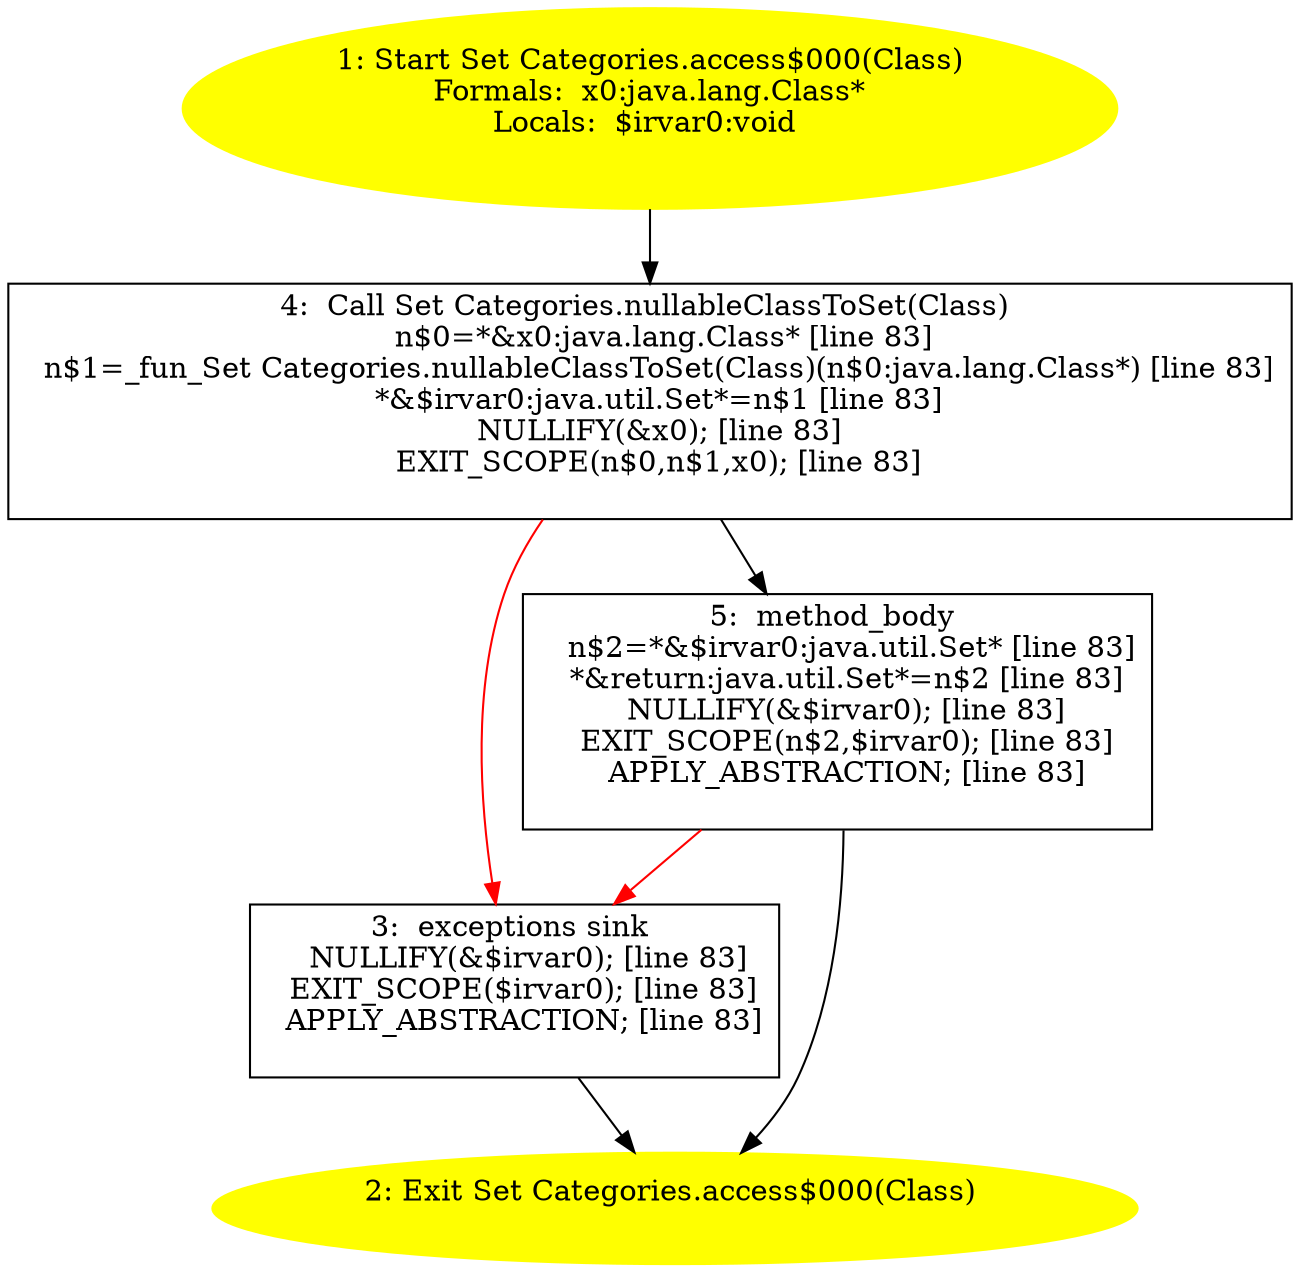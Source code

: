/* @generated */
digraph cfg {
"org.junit.experimental.categories.Categories.access$000(java.lang.Class):java.util.Set.e96332a70e8b49cfc0c78b2502712a5a_1" [label="1: Start Set Categories.access$000(Class)\nFormals:  x0:java.lang.Class*\nLocals:  $irvar0:void \n  " color=yellow style=filled]
	

	 "org.junit.experimental.categories.Categories.access$000(java.lang.Class):java.util.Set.e96332a70e8b49cfc0c78b2502712a5a_1" -> "org.junit.experimental.categories.Categories.access$000(java.lang.Class):java.util.Set.e96332a70e8b49cfc0c78b2502712a5a_4" ;
"org.junit.experimental.categories.Categories.access$000(java.lang.Class):java.util.Set.e96332a70e8b49cfc0c78b2502712a5a_2" [label="2: Exit Set Categories.access$000(Class) \n  " color=yellow style=filled]
	

"org.junit.experimental.categories.Categories.access$000(java.lang.Class):java.util.Set.e96332a70e8b49cfc0c78b2502712a5a_3" [label="3:  exceptions sink \n   NULLIFY(&$irvar0); [line 83]\n  EXIT_SCOPE($irvar0); [line 83]\n  APPLY_ABSTRACTION; [line 83]\n " shape="box"]
	

	 "org.junit.experimental.categories.Categories.access$000(java.lang.Class):java.util.Set.e96332a70e8b49cfc0c78b2502712a5a_3" -> "org.junit.experimental.categories.Categories.access$000(java.lang.Class):java.util.Set.e96332a70e8b49cfc0c78b2502712a5a_2" ;
"org.junit.experimental.categories.Categories.access$000(java.lang.Class):java.util.Set.e96332a70e8b49cfc0c78b2502712a5a_4" [label="4:  Call Set Categories.nullableClassToSet(Class) \n   n$0=*&x0:java.lang.Class* [line 83]\n  n$1=_fun_Set Categories.nullableClassToSet(Class)(n$0:java.lang.Class*) [line 83]\n  *&$irvar0:java.util.Set*=n$1 [line 83]\n  NULLIFY(&x0); [line 83]\n  EXIT_SCOPE(n$0,n$1,x0); [line 83]\n " shape="box"]
	

	 "org.junit.experimental.categories.Categories.access$000(java.lang.Class):java.util.Set.e96332a70e8b49cfc0c78b2502712a5a_4" -> "org.junit.experimental.categories.Categories.access$000(java.lang.Class):java.util.Set.e96332a70e8b49cfc0c78b2502712a5a_5" ;
	 "org.junit.experimental.categories.Categories.access$000(java.lang.Class):java.util.Set.e96332a70e8b49cfc0c78b2502712a5a_4" -> "org.junit.experimental.categories.Categories.access$000(java.lang.Class):java.util.Set.e96332a70e8b49cfc0c78b2502712a5a_3" [color="red" ];
"org.junit.experimental.categories.Categories.access$000(java.lang.Class):java.util.Set.e96332a70e8b49cfc0c78b2502712a5a_5" [label="5:  method_body \n   n$2=*&$irvar0:java.util.Set* [line 83]\n  *&return:java.util.Set*=n$2 [line 83]\n  NULLIFY(&$irvar0); [line 83]\n  EXIT_SCOPE(n$2,$irvar0); [line 83]\n  APPLY_ABSTRACTION; [line 83]\n " shape="box"]
	

	 "org.junit.experimental.categories.Categories.access$000(java.lang.Class):java.util.Set.e96332a70e8b49cfc0c78b2502712a5a_5" -> "org.junit.experimental.categories.Categories.access$000(java.lang.Class):java.util.Set.e96332a70e8b49cfc0c78b2502712a5a_2" ;
	 "org.junit.experimental.categories.Categories.access$000(java.lang.Class):java.util.Set.e96332a70e8b49cfc0c78b2502712a5a_5" -> "org.junit.experimental.categories.Categories.access$000(java.lang.Class):java.util.Set.e96332a70e8b49cfc0c78b2502712a5a_3" [color="red" ];
}
